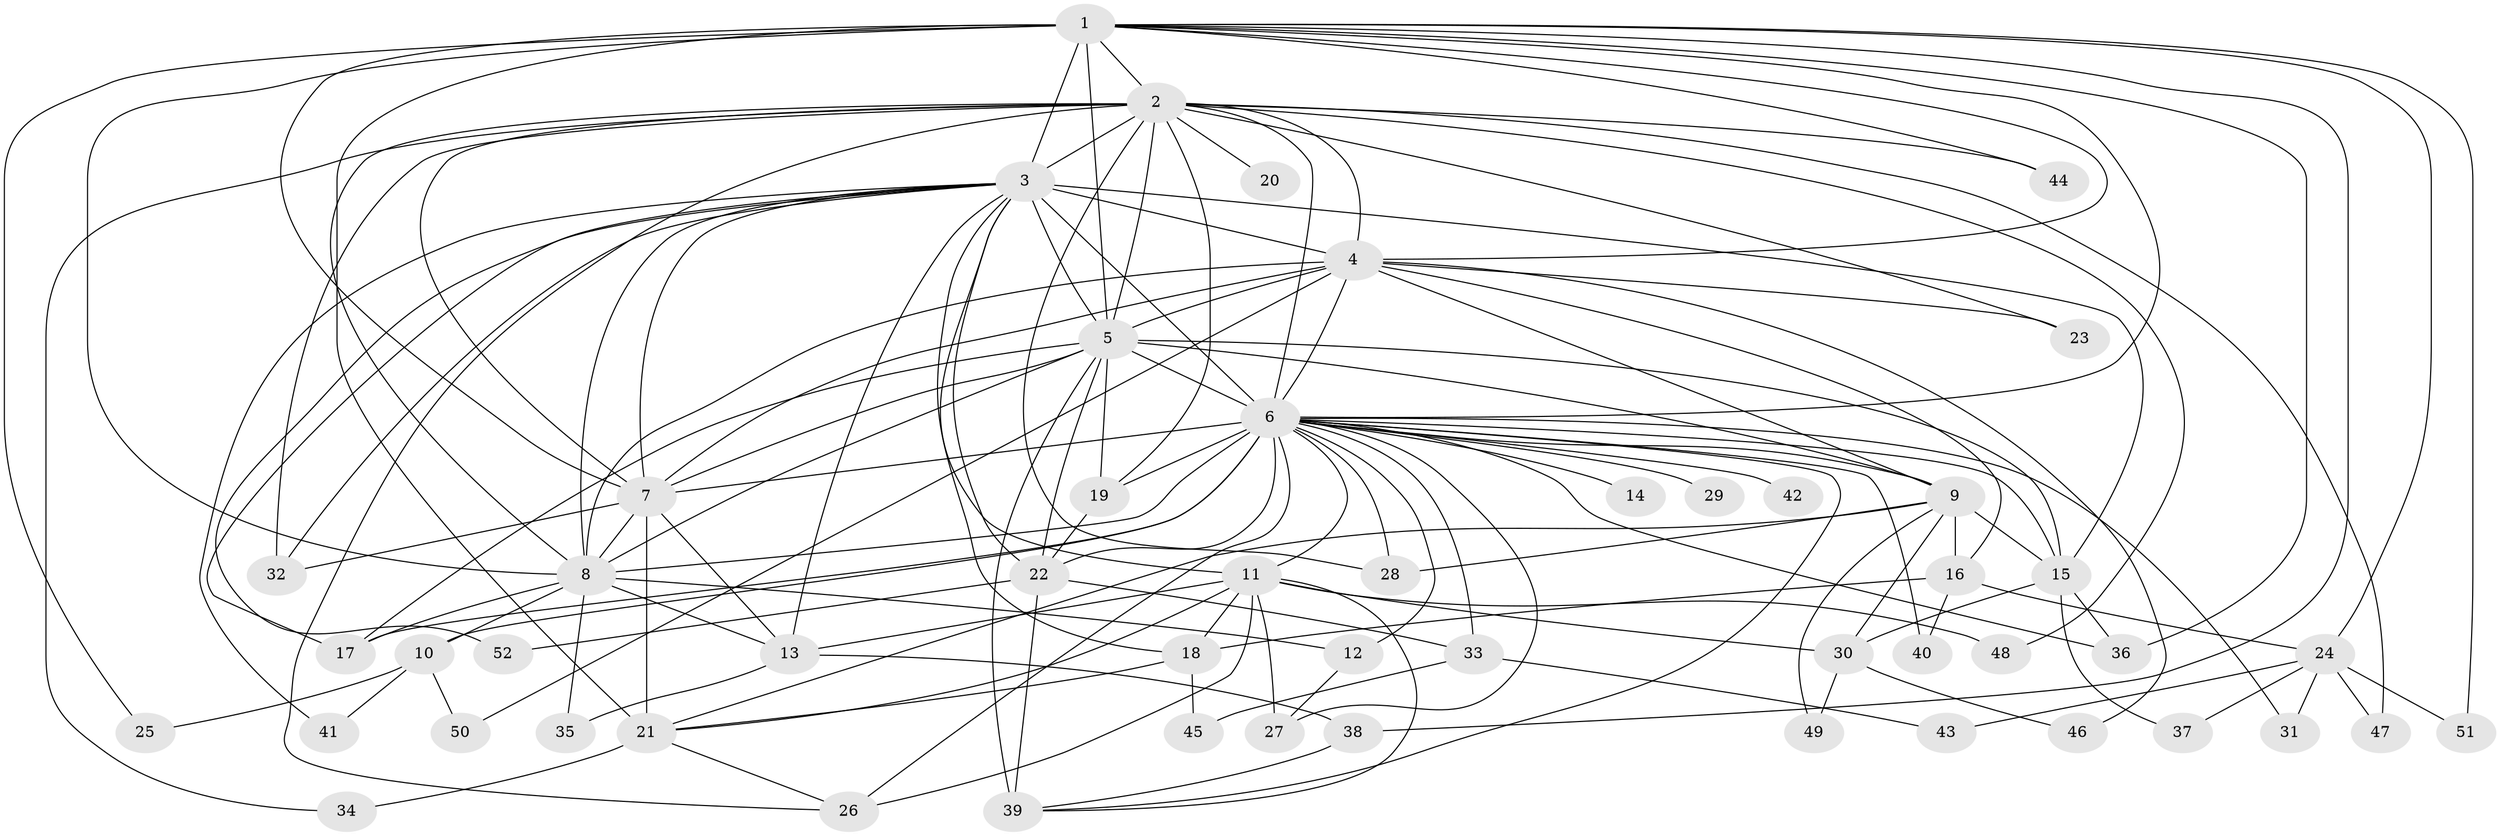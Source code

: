 // original degree distribution, {17: 0.019230769230769232, 21: 0.019230769230769232, 14: 0.009615384615384616, 18: 0.009615384615384616, 25: 0.009615384615384616, 19: 0.009615384615384616, 28: 0.009615384615384616, 16: 0.009615384615384616, 12: 0.009615384615384616, 2: 0.5576923076923077, 4: 0.04807692307692308, 3: 0.17307692307692307, 10: 0.009615384615384616, 5: 0.08653846153846154, 6: 0.009615384615384616, 7: 0.009615384615384616}
// Generated by graph-tools (version 1.1) at 2025/34/03/09/25 02:34:50]
// undirected, 52 vertices, 136 edges
graph export_dot {
graph [start="1"]
  node [color=gray90,style=filled];
  1;
  2;
  3;
  4;
  5;
  6;
  7;
  8;
  9;
  10;
  11;
  12;
  13;
  14;
  15;
  16;
  17;
  18;
  19;
  20;
  21;
  22;
  23;
  24;
  25;
  26;
  27;
  28;
  29;
  30;
  31;
  32;
  33;
  34;
  35;
  36;
  37;
  38;
  39;
  40;
  41;
  42;
  43;
  44;
  45;
  46;
  47;
  48;
  49;
  50;
  51;
  52;
  1 -- 2 [weight=1.0];
  1 -- 3 [weight=2.0];
  1 -- 4 [weight=1.0];
  1 -- 5 [weight=3.0];
  1 -- 6 [weight=1.0];
  1 -- 7 [weight=1.0];
  1 -- 8 [weight=1.0];
  1 -- 21 [weight=1.0];
  1 -- 24 [weight=1.0];
  1 -- 25 [weight=1.0];
  1 -- 36 [weight=1.0];
  1 -- 38 [weight=1.0];
  1 -- 44 [weight=1.0];
  1 -- 51 [weight=1.0];
  2 -- 3 [weight=3.0];
  2 -- 4 [weight=1.0];
  2 -- 5 [weight=2.0];
  2 -- 6 [weight=1.0];
  2 -- 7 [weight=1.0];
  2 -- 8 [weight=1.0];
  2 -- 19 [weight=1.0];
  2 -- 20 [weight=1.0];
  2 -- 23 [weight=1.0];
  2 -- 26 [weight=1.0];
  2 -- 28 [weight=1.0];
  2 -- 32 [weight=1.0];
  2 -- 34 [weight=1.0];
  2 -- 44 [weight=1.0];
  2 -- 47 [weight=1.0];
  2 -- 48 [weight=1.0];
  3 -- 4 [weight=3.0];
  3 -- 5 [weight=4.0];
  3 -- 6 [weight=4.0];
  3 -- 7 [weight=3.0];
  3 -- 8 [weight=2.0];
  3 -- 11 [weight=1.0];
  3 -- 13 [weight=1.0];
  3 -- 15 [weight=1.0];
  3 -- 17 [weight=1.0];
  3 -- 18 [weight=1.0];
  3 -- 22 [weight=1.0];
  3 -- 32 [weight=1.0];
  3 -- 41 [weight=1.0];
  3 -- 52 [weight=1.0];
  4 -- 5 [weight=2.0];
  4 -- 6 [weight=4.0];
  4 -- 7 [weight=1.0];
  4 -- 8 [weight=1.0];
  4 -- 9 [weight=2.0];
  4 -- 16 [weight=1.0];
  4 -- 23 [weight=1.0];
  4 -- 46 [weight=1.0];
  4 -- 50 [weight=1.0];
  5 -- 6 [weight=15.0];
  5 -- 7 [weight=2.0];
  5 -- 8 [weight=3.0];
  5 -- 9 [weight=2.0];
  5 -- 15 [weight=1.0];
  5 -- 17 [weight=1.0];
  5 -- 19 [weight=1.0];
  5 -- 22 [weight=1.0];
  5 -- 39 [weight=4.0];
  6 -- 7 [weight=2.0];
  6 -- 8 [weight=2.0];
  6 -- 9 [weight=3.0];
  6 -- 10 [weight=2.0];
  6 -- 11 [weight=1.0];
  6 -- 12 [weight=1.0];
  6 -- 14 [weight=1.0];
  6 -- 15 [weight=1.0];
  6 -- 17 [weight=2.0];
  6 -- 19 [weight=1.0];
  6 -- 22 [weight=2.0];
  6 -- 26 [weight=1.0];
  6 -- 27 [weight=1.0];
  6 -- 28 [weight=1.0];
  6 -- 29 [weight=2.0];
  6 -- 31 [weight=1.0];
  6 -- 33 [weight=1.0];
  6 -- 36 [weight=1.0];
  6 -- 39 [weight=1.0];
  6 -- 40 [weight=1.0];
  6 -- 42 [weight=1.0];
  7 -- 8 [weight=1.0];
  7 -- 13 [weight=1.0];
  7 -- 21 [weight=6.0];
  7 -- 32 [weight=1.0];
  8 -- 10 [weight=1.0];
  8 -- 12 [weight=1.0];
  8 -- 13 [weight=1.0];
  8 -- 17 [weight=1.0];
  8 -- 35 [weight=1.0];
  9 -- 15 [weight=1.0];
  9 -- 16 [weight=1.0];
  9 -- 21 [weight=1.0];
  9 -- 28 [weight=1.0];
  9 -- 30 [weight=1.0];
  9 -- 49 [weight=1.0];
  10 -- 25 [weight=1.0];
  10 -- 41 [weight=1.0];
  10 -- 50 [weight=1.0];
  11 -- 13 [weight=1.0];
  11 -- 18 [weight=1.0];
  11 -- 21 [weight=2.0];
  11 -- 26 [weight=1.0];
  11 -- 27 [weight=1.0];
  11 -- 30 [weight=1.0];
  11 -- 39 [weight=1.0];
  11 -- 48 [weight=1.0];
  12 -- 27 [weight=1.0];
  13 -- 35 [weight=1.0];
  13 -- 38 [weight=1.0];
  15 -- 30 [weight=1.0];
  15 -- 36 [weight=1.0];
  15 -- 37 [weight=1.0];
  16 -- 18 [weight=1.0];
  16 -- 24 [weight=1.0];
  16 -- 40 [weight=1.0];
  18 -- 21 [weight=1.0];
  18 -- 45 [weight=1.0];
  19 -- 22 [weight=1.0];
  21 -- 26 [weight=1.0];
  21 -- 34 [weight=1.0];
  22 -- 33 [weight=1.0];
  22 -- 39 [weight=1.0];
  22 -- 52 [weight=1.0];
  24 -- 31 [weight=1.0];
  24 -- 37 [weight=1.0];
  24 -- 43 [weight=1.0];
  24 -- 47 [weight=1.0];
  24 -- 51 [weight=1.0];
  30 -- 46 [weight=1.0];
  30 -- 49 [weight=1.0];
  33 -- 43 [weight=1.0];
  33 -- 45 [weight=1.0];
  38 -- 39 [weight=1.0];
}
